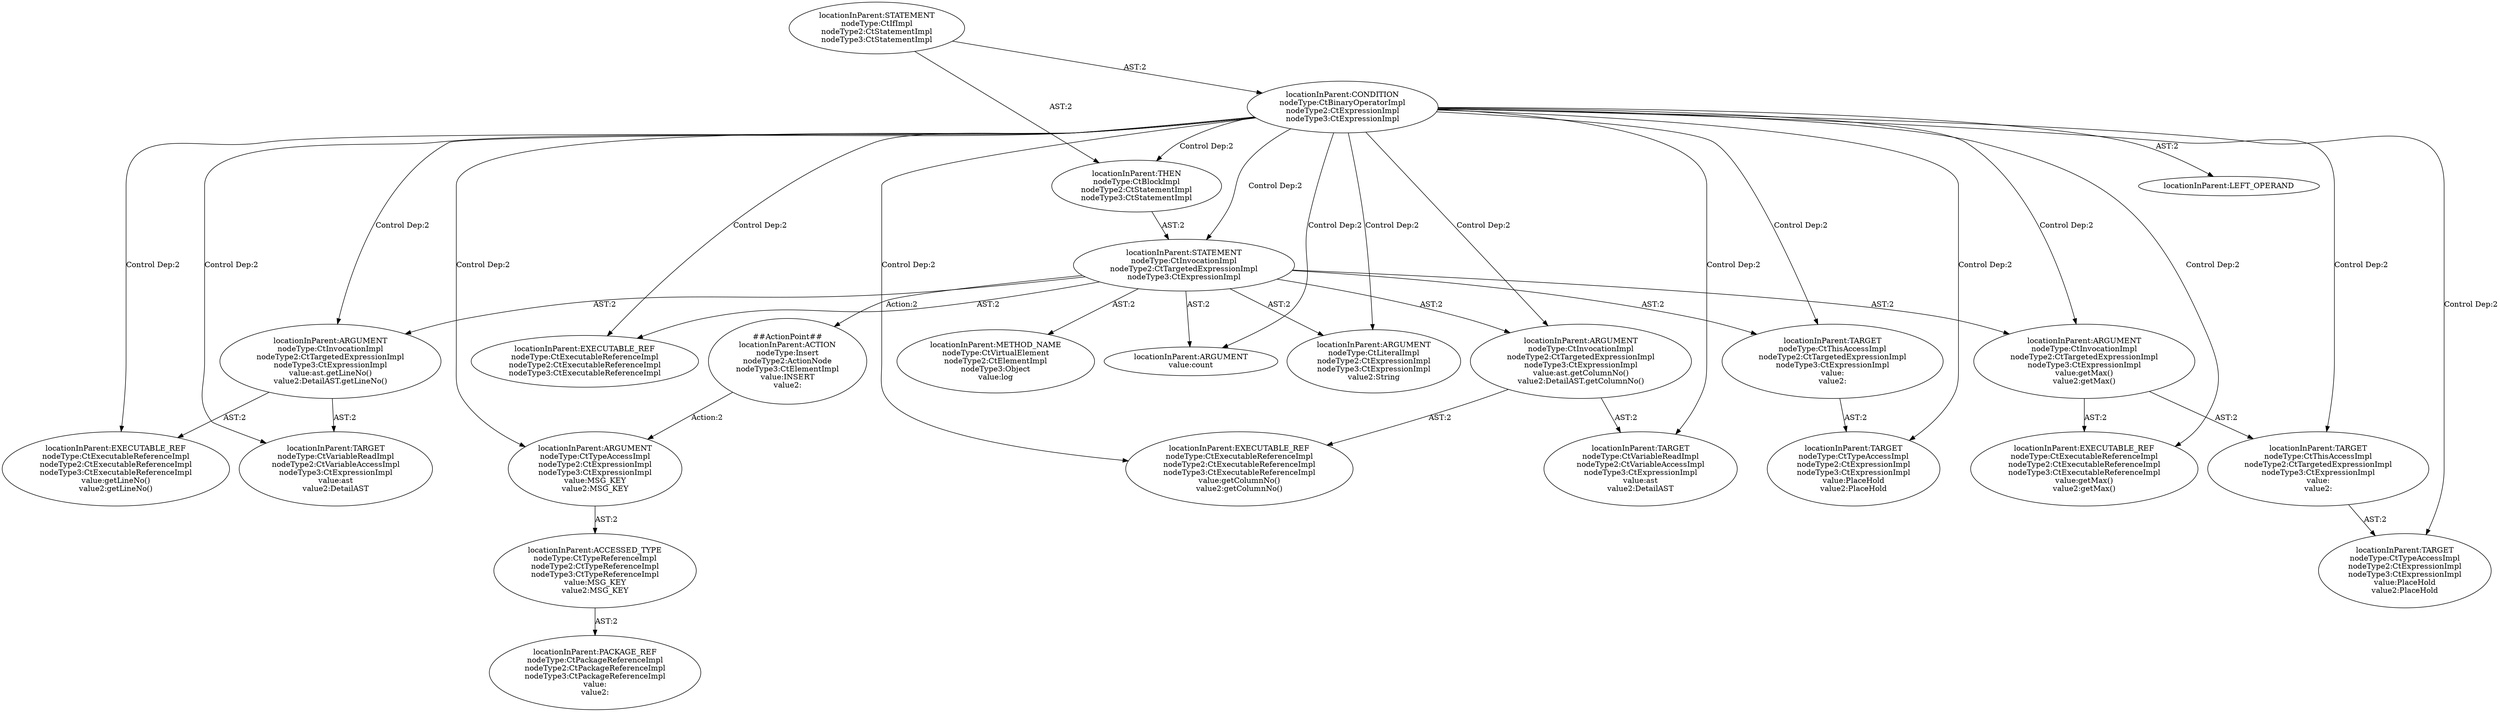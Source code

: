 digraph "Pattern" {
0 [label="##ActionPoint##
locationInParent:ACTION
nodeType:Insert
nodeType2:ActionNode
nodeType3:CtElementImpl
value:INSERT
value2:" shape=ellipse]
1 [label="locationInParent:STATEMENT
nodeType:CtInvocationImpl
nodeType2:CtTargetedExpressionImpl
nodeType3:CtExpressionImpl" shape=ellipse]
2 [label="locationInParent:CONDITION
nodeType:CtBinaryOperatorImpl
nodeType2:CtExpressionImpl
nodeType3:CtExpressionImpl" shape=ellipse]
3 [label="locationInParent:STATEMENT
nodeType:CtIfImpl
nodeType2:CtStatementImpl
nodeType3:CtStatementImpl" shape=ellipse]
4 [label="locationInParent:LEFT_OPERAND" shape=ellipse]
5 [label="locationInParent:THEN
nodeType:CtBlockImpl
nodeType2:CtStatementImpl
nodeType3:CtStatementImpl" shape=ellipse]
6 [label="locationInParent:EXECUTABLE_REF
nodeType:CtExecutableReferenceImpl
nodeType2:CtExecutableReferenceImpl
nodeType3:CtExecutableReferenceImpl" shape=ellipse]
7 [label="locationInParent:TARGET
nodeType:CtThisAccessImpl
nodeType2:CtTargetedExpressionImpl
nodeType3:CtExpressionImpl
value:
value2:" shape=ellipse]
8 [label="locationInParent:TARGET
nodeType:CtTypeAccessImpl
nodeType2:CtExpressionImpl
nodeType3:CtExpressionImpl
value:PlaceHold
value2:PlaceHold" shape=ellipse]
9 [label="locationInParent:ARGUMENT
nodeType:CtInvocationImpl
nodeType2:CtTargetedExpressionImpl
nodeType3:CtExpressionImpl
value:ast.getLineNo()
value2:DetailAST.getLineNo()" shape=ellipse]
10 [label="locationInParent:EXECUTABLE_REF
nodeType:CtExecutableReferenceImpl
nodeType2:CtExecutableReferenceImpl
nodeType3:CtExecutableReferenceImpl
value:getLineNo()
value2:getLineNo()" shape=ellipse]
11 [label="locationInParent:TARGET
nodeType:CtVariableReadImpl
nodeType2:CtVariableAccessImpl
nodeType3:CtExpressionImpl
value:ast
value2:DetailAST" shape=ellipse]
12 [label="locationInParent:ARGUMENT
nodeType:CtInvocationImpl
nodeType2:CtTargetedExpressionImpl
nodeType3:CtExpressionImpl
value:ast.getColumnNo()
value2:DetailAST.getColumnNo()" shape=ellipse]
13 [label="locationInParent:EXECUTABLE_REF
nodeType:CtExecutableReferenceImpl
nodeType2:CtExecutableReferenceImpl
nodeType3:CtExecutableReferenceImpl
value:getColumnNo()
value2:getColumnNo()" shape=ellipse]
14 [label="locationInParent:TARGET
nodeType:CtVariableReadImpl
nodeType2:CtVariableAccessImpl
nodeType3:CtExpressionImpl
value:ast
value2:DetailAST" shape=ellipse]
15 [label="locationInParent:ARGUMENT
nodeType:CtLiteralImpl
nodeType2:CtExpressionImpl
nodeType3:CtExpressionImpl
value2:String" shape=ellipse]
16 [label="locationInParent:ARGUMENT
value:count" shape=ellipse]
17 [label="locationInParent:ARGUMENT
nodeType:CtInvocationImpl
nodeType2:CtTargetedExpressionImpl
nodeType3:CtExpressionImpl
value:getMax()
value2:getMax()" shape=ellipse]
18 [label="locationInParent:EXECUTABLE_REF
nodeType:CtExecutableReferenceImpl
nodeType2:CtExecutableReferenceImpl
nodeType3:CtExecutableReferenceImpl
value:getMax()
value2:getMax()" shape=ellipse]
19 [label="locationInParent:TARGET
nodeType:CtThisAccessImpl
nodeType2:CtTargetedExpressionImpl
nodeType3:CtExpressionImpl
value:
value2:" shape=ellipse]
20 [label="locationInParent:TARGET
nodeType:CtTypeAccessImpl
nodeType2:CtExpressionImpl
nodeType3:CtExpressionImpl
value:PlaceHold
value2:PlaceHold" shape=ellipse]
21 [label="locationInParent:ARGUMENT
nodeType:CtTypeAccessImpl
nodeType2:CtExpressionImpl
nodeType3:CtExpressionImpl
value:MSG_KEY
value2:MSG_KEY" shape=ellipse]
22 [label="locationInParent:ACCESSED_TYPE
nodeType:CtTypeReferenceImpl
nodeType2:CtTypeReferenceImpl
nodeType3:CtTypeReferenceImpl
value:MSG_KEY
value2:MSG_KEY" shape=ellipse]
23 [label="locationInParent:PACKAGE_REF
nodeType:CtPackageReferenceImpl
nodeType2:CtPackageReferenceImpl
nodeType3:CtPackageReferenceImpl
value:
value2:" shape=ellipse]
24 [label="locationInParent:METHOD_NAME
nodeType:CtVirtualElement
nodeType2:CtElementImpl
nodeType3:Object
value:log" shape=ellipse]
0 -> 21 [label="Action:2"];
1 -> 0 [label="Action:2"];
1 -> 24 [label="AST:2"];
1 -> 7 [label="AST:2"];
1 -> 6 [label="AST:2"];
1 -> 9 [label="AST:2"];
1 -> 12 [label="AST:2"];
1 -> 15 [label="AST:2"];
1 -> 16 [label="AST:2"];
1 -> 17 [label="AST:2"];
2 -> 1 [label="Control Dep:2"];
2 -> 4 [label="AST:2"];
2 -> 5 [label="Control Dep:2"];
2 -> 6 [label="Control Dep:2"];
2 -> 7 [label="Control Dep:2"];
2 -> 8 [label="Control Dep:2"];
2 -> 9 [label="Control Dep:2"];
2 -> 10 [label="Control Dep:2"];
2 -> 11 [label="Control Dep:2"];
2 -> 12 [label="Control Dep:2"];
2 -> 13 [label="Control Dep:2"];
2 -> 14 [label="Control Dep:2"];
2 -> 15 [label="Control Dep:2"];
2 -> 16 [label="Control Dep:2"];
2 -> 17 [label="Control Dep:2"];
2 -> 18 [label="Control Dep:2"];
2 -> 19 [label="Control Dep:2"];
2 -> 20 [label="Control Dep:2"];
2 -> 21 [label="Control Dep:2"];
3 -> 2 [label="AST:2"];
3 -> 5 [label="AST:2"];
5 -> 1 [label="AST:2"];
7 -> 8 [label="AST:2"];
9 -> 11 [label="AST:2"];
9 -> 10 [label="AST:2"];
12 -> 14 [label="AST:2"];
12 -> 13 [label="AST:2"];
17 -> 19 [label="AST:2"];
17 -> 18 [label="AST:2"];
19 -> 20 [label="AST:2"];
21 -> 22 [label="AST:2"];
22 -> 23 [label="AST:2"];
}